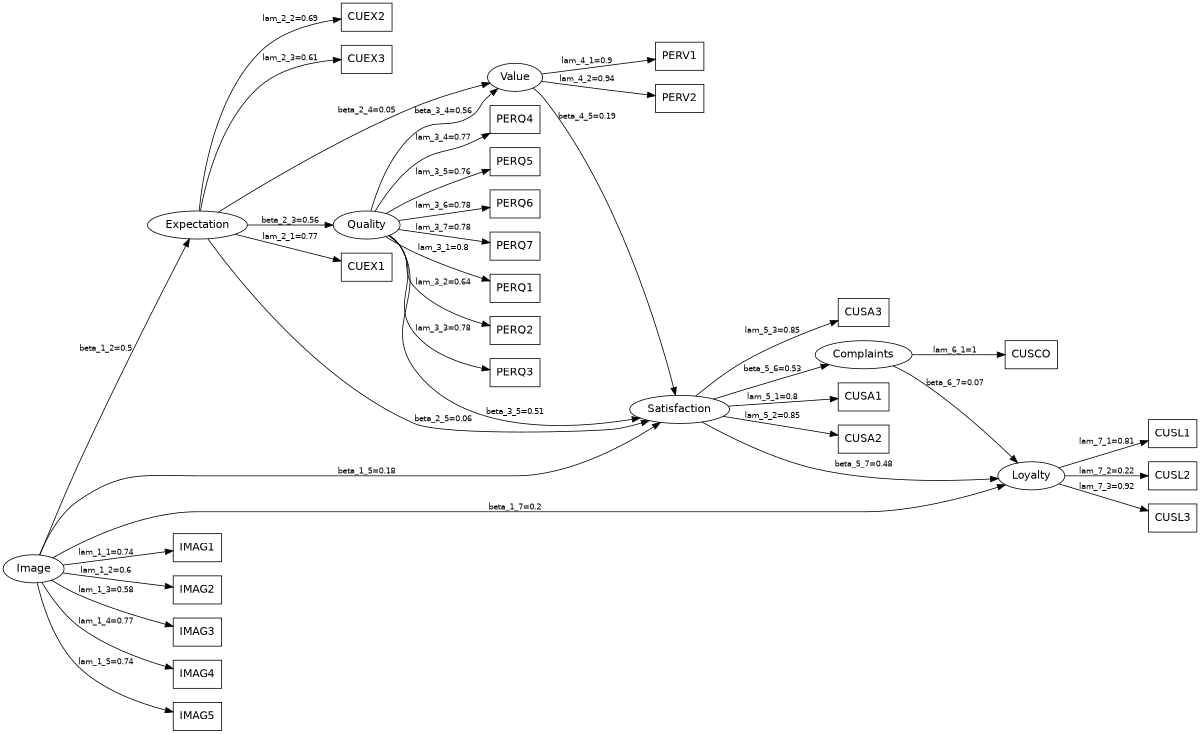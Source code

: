 digraph "ecsi" {
  rankdir=LR;
  size="8,8";
  node [fontname="Helvetica" fontsize=14 shape=box];
  edge [fontname="Helvetica" fontsize=10];
  center=1;
  "Image" [shape=ellipse]
  "Expectation" [shape=ellipse]
  "Quality" [shape=ellipse]
  "Value" [shape=ellipse]
  "Satisfaction" [shape=ellipse]
  "Complaints" [shape=ellipse]
  "Loyalty" [shape=ellipse]
 "Image" -> "IMAG1" [label="lam_1_1=0.74"];
  "Image" -> "IMAG2" [label="lam_1_2=0.6"];
  "Image" -> "IMAG3" [label="lam_1_3=0.58"];
  "Image" -> "IMAG4" [label="lam_1_4=0.77"];
  "Image" -> "IMAG5" [label="lam_1_5=0.74"];
  "Expectation" -> "CUEX1" [label="lam_2_1=0.77"];
  "Expectation" -> "CUEX2" [label="lam_2_2=0.69"];
  "Expectation" -> "CUEX3" [label="lam_2_3=0.61"];
  "Quality" -> "PERQ1" [label="lam_3_1=0.8"];
  "Quality" -> "PERQ2" [label="lam_3_2=0.64"];
  "Quality" -> "PERQ3" [label="lam_3_3=0.78"];
  "Quality" -> "PERQ4" [label="lam_3_4=0.77"];
  "Quality" -> "PERQ5" [label="lam_3_5=0.76"];
  "Quality" -> "PERQ6" [label="lam_3_6=0.78"];
  "Quality" -> "PERQ7" [label="lam_3_7=0.78"];
  "Value" -> "PERV1" [label="lam_4_1=0.9"];
  "Value" -> "PERV2" [label="lam_4_2=0.94"];
  "Satisfaction" -> "CUSA1" [label="lam_5_1=0.8"];
  "Satisfaction" -> "CUSA2" [label="lam_5_2=0.85"];
  "Satisfaction" -> "CUSA3" [label="lam_5_3=0.85"];
  "Complaints" -> "CUSCO" [label="lam_6_1=1"];
  "Loyalty" -> "CUSL1" [label="lam_7_1=0.81"];
  "Loyalty" -> "CUSL2" [label="lam_7_2=0.22"];
  "Loyalty" -> "CUSL3" [label="lam_7_3=0.92"];
  "Image" -> "Expectation" [label="beta_1_2=0.5"];
  "Expectation" -> "Quality" [label="beta_2_3=0.56"];
  "Expectation" -> "Value" [label="beta_2_4=0.05"];
  "Quality" -> "Value" [label="beta_3_4=0.56"];
  "Image" -> "Satisfaction" [label="beta_1_5=0.18"];
  "Expectation" -> "Satisfaction" [label="beta_2_5=0.06"];
  "Quality" -> "Satisfaction" [label="beta_3_5=0.51"];
  "Value" -> "Satisfaction" [label="beta_4_5=0.19"];
  "Satisfaction" -> "Complaints" [label="beta_5_6=0.53"];
  "Image" -> "Loyalty" [label="beta_1_7=0.2"];
  "Satisfaction" -> "Loyalty" [label="beta_5_7=0.48"];
  "Complaints" -> "Loyalty" [label="beta_6_7=0.07"];
}
